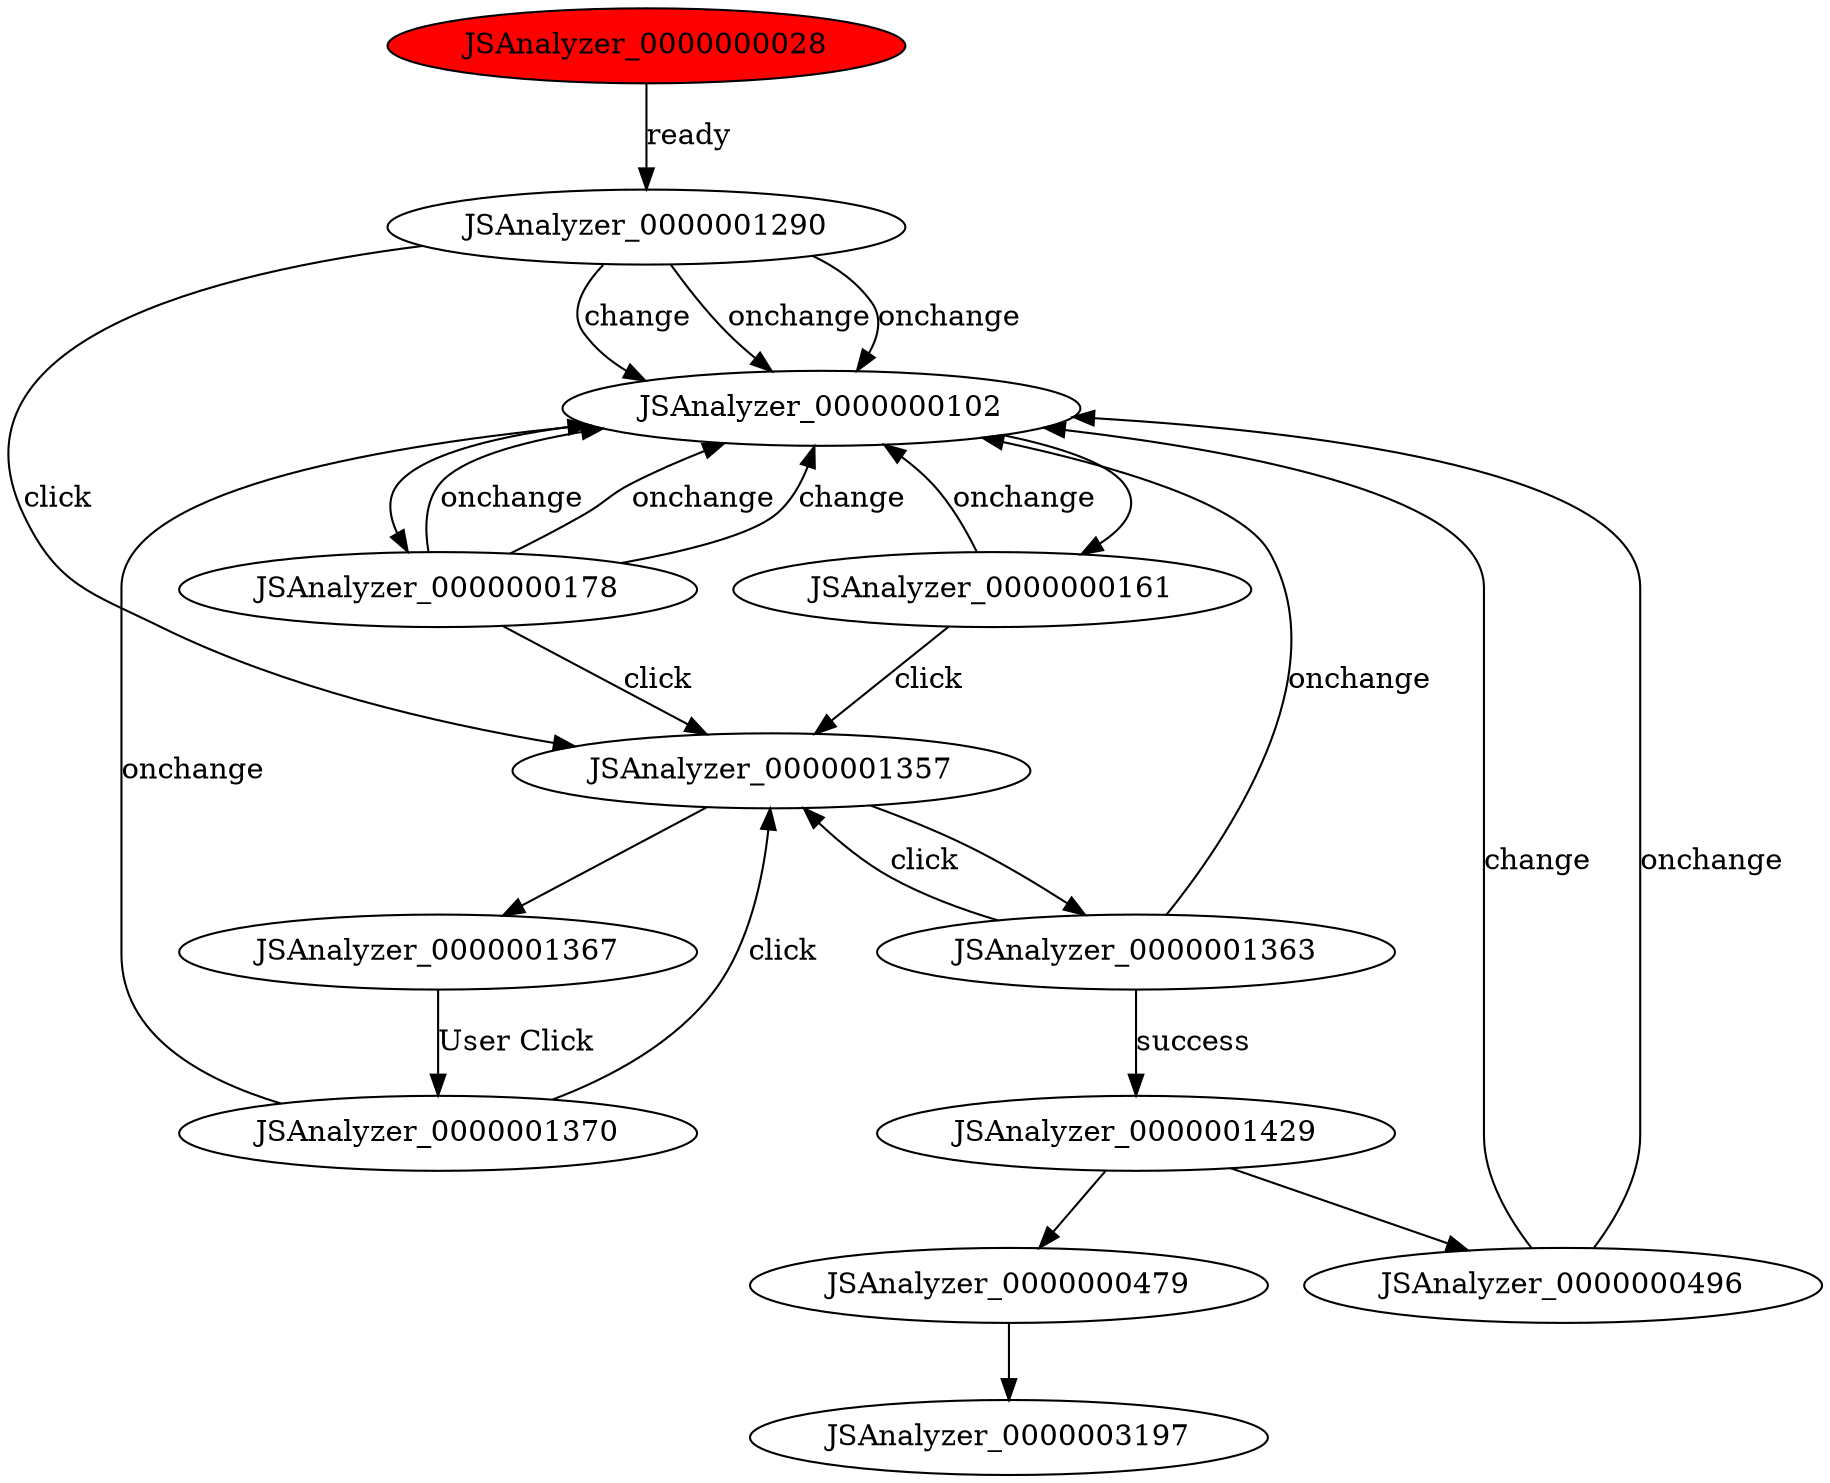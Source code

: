 digraph FSM {
JSAnalyzer_0000000028 [style=filled,fillcolor=red];
JSAnalyzer_0000000102 [];
JSAnalyzer_0000000161 [];
JSAnalyzer_0000000178 [];
JSAnalyzer_0000000479 [];
JSAnalyzer_0000000496 [];
JSAnalyzer_0000001290 [];
JSAnalyzer_0000001357 [];
JSAnalyzer_0000001363 [];
JSAnalyzer_0000001367 [];
JSAnalyzer_0000001429 [];
JSAnalyzer_0000001370 [];
JSAnalyzer_0000000102 -> JSAnalyzer_0000000161 []
JSAnalyzer_0000000102 -> JSAnalyzer_0000000178 []
JSAnalyzer_0000001429 -> JSAnalyzer_0000000479 []
JSAnalyzer_0000001429 -> JSAnalyzer_0000000496 []
JSAnalyzer_0000001357 -> JSAnalyzer_0000001363 []
JSAnalyzer_0000001357 -> JSAnalyzer_0000001367 []
JSAnalyzer_0000000028 -> JSAnalyzer_0000001290 [label="ready"]
JSAnalyzer_0000000161 -> JSAnalyzer_0000000102 [label="onchange"]
JSAnalyzer_0000000161 -> JSAnalyzer_0000001357 [label="click"]
JSAnalyzer_0000000178 -> JSAnalyzer_0000000102 [label="onchange"]
JSAnalyzer_0000000178 -> JSAnalyzer_0000000102 [label="onchange"]
JSAnalyzer_0000000178 -> JSAnalyzer_0000000102 [label="change"]
JSAnalyzer_0000000178 -> JSAnalyzer_0000001357 [label="click"]
JSAnalyzer_0000000496 -> JSAnalyzer_0000000102 [label="onchange"]
JSAnalyzer_0000000496 -> JSAnalyzer_0000000102 [label="change"]
JSAnalyzer_0000001290 -> JSAnalyzer_0000000102 [label="onchange"]
JSAnalyzer_0000001290 -> JSAnalyzer_0000000102 [label="onchange"]
JSAnalyzer_0000001290 -> JSAnalyzer_0000000102 [label="change"]
JSAnalyzer_0000001290 -> JSAnalyzer_0000001357 [label="click"]
JSAnalyzer_0000001363 -> JSAnalyzer_0000001429 [label="success"]
JSAnalyzer_0000001363 -> JSAnalyzer_0000000102 [label="onchange"]
JSAnalyzer_0000001363 -> JSAnalyzer_0000001357 [label="click"]
JSAnalyzer_0000001367 -> JSAnalyzer_0000001370 [label="User Click"]
JSAnalyzer_0000001370 -> JSAnalyzer_0000000102 [label="onchange"]
JSAnalyzer_0000001370 -> JSAnalyzer_0000001357 [label="click"]
JSAnalyzer_0000000479 -> JSAnalyzer_0000003197 []
}
